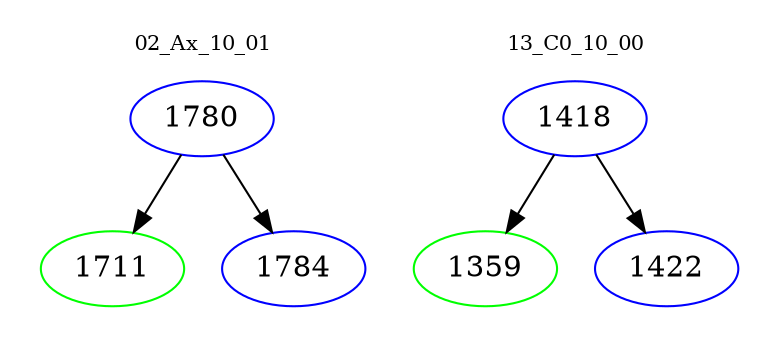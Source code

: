 digraph{
subgraph cluster_0 {
color = white
label = "02_Ax_10_01";
fontsize=10;
T0_1780 [label="1780", color="blue"]
T0_1780 -> T0_1711 [color="black"]
T0_1711 [label="1711", color="green"]
T0_1780 -> T0_1784 [color="black"]
T0_1784 [label="1784", color="blue"]
}
subgraph cluster_1 {
color = white
label = "13_C0_10_00";
fontsize=10;
T1_1418 [label="1418", color="blue"]
T1_1418 -> T1_1359 [color="black"]
T1_1359 [label="1359", color="green"]
T1_1418 -> T1_1422 [color="black"]
T1_1422 [label="1422", color="blue"]
}
}
